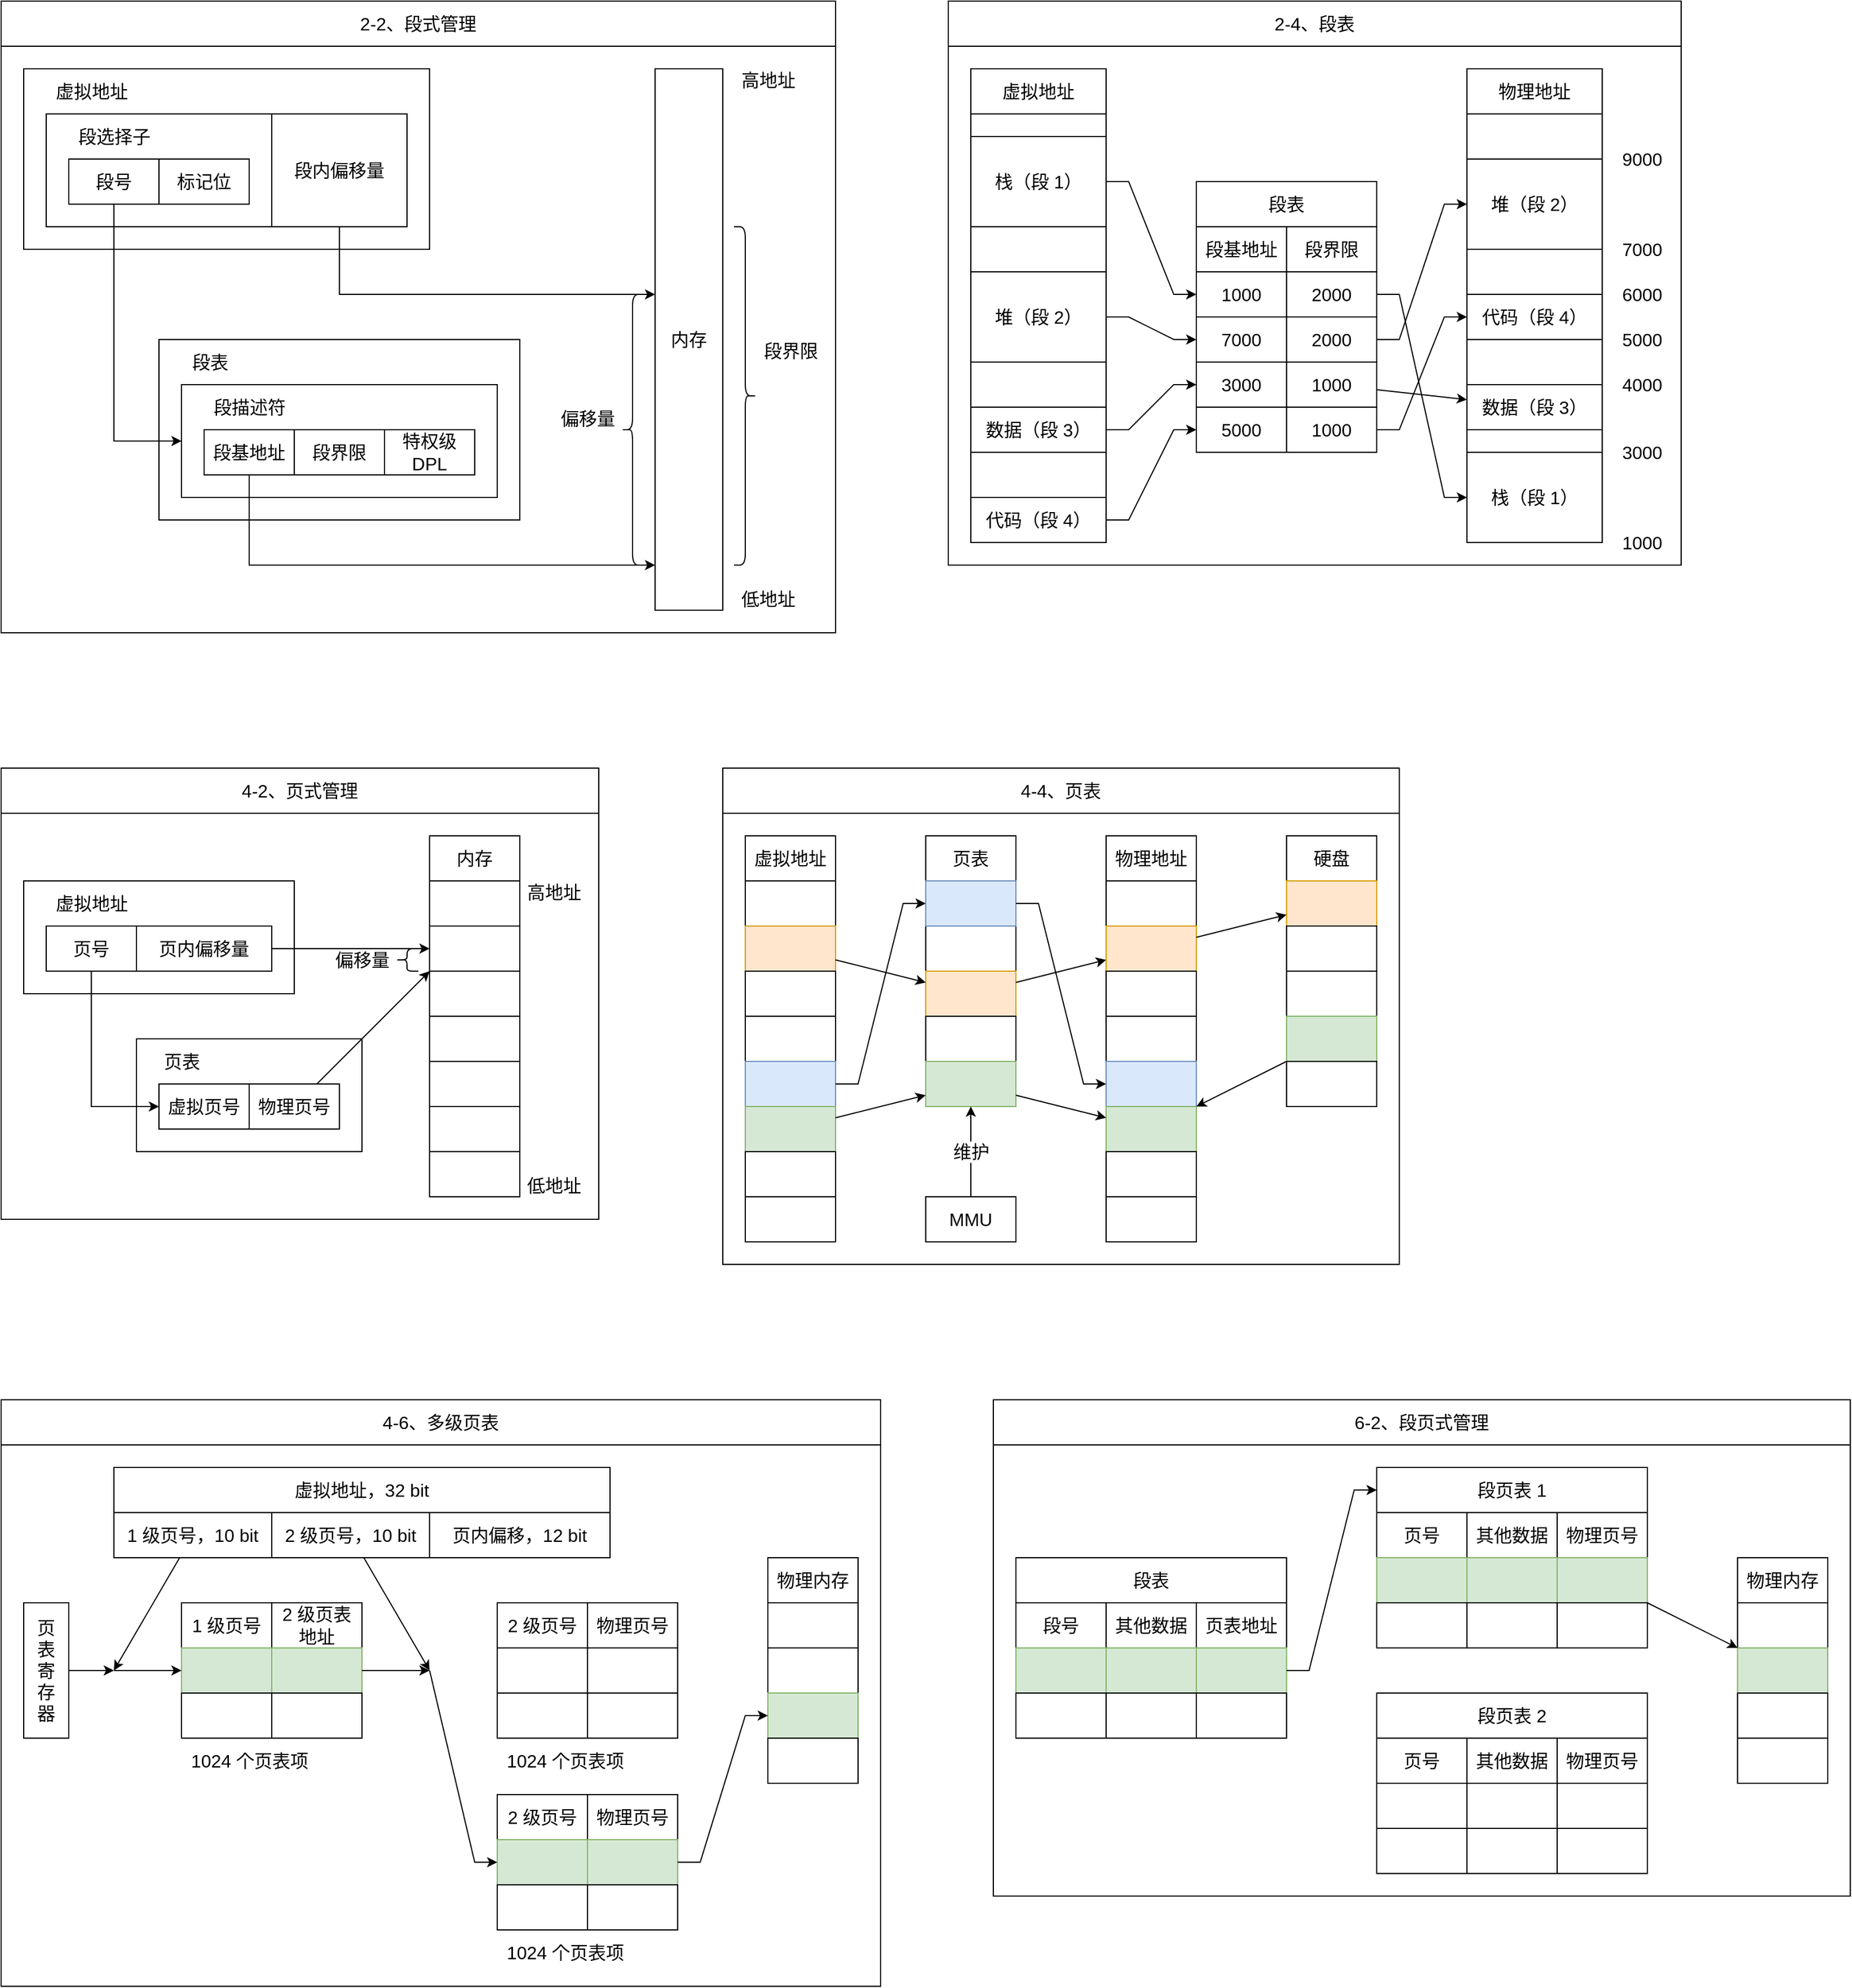 <mxfile version="17.4.2" type="device"><diagram id="UDlizHPyq2F-EiQFJnR5" name="第 1 页"><mxGraphModel dx="1088" dy="843" grid="1" gridSize="10" guides="0" tooltips="1" connect="0" arrows="0" fold="1" page="1" pageScale="1" pageWidth="827" pageHeight="1169" math="0" shadow="0"><root><mxCell id="0"/><mxCell id="1" parent="0"/><mxCell id="t6T3o283fWgh9H9wGAyo-85" value="" style="rounded=0;whiteSpace=wrap;html=1;fontSize=16;strokeColor=default;fillColor=none;container=0;" parent="1" vertex="1"><mxGeometry x="880" y="80" width="650" height="460" as="geometry"/></mxCell><mxCell id="MogbPt8n4CE0LKkK8IzU-10" value="&lt;span style=&quot;font-size: 16px;&quot;&gt;虚拟地址&lt;/span&gt;" style="text;html=1;align=center;verticalAlign=middle;resizable=0;points=[];autosize=1;strokeColor=none;fillColor=none;fontSize=16;container=0;" parent="1" vertex="1"><mxGeometry x="80" y="830" width="80" height="20" as="geometry"/></mxCell><mxCell id="t6T3o283fWgh9H9wGAyo-177" value="" style="rounded=0;whiteSpace=wrap;html=1;fontSize=16;strokeColor=default;fillColor=none;container=0;" parent="1" vertex="1"><mxGeometry x="40" y="760" width="530" height="360" as="geometry"/></mxCell><mxCell id="t6T3o283fWgh9H9wGAyo-248" value="4-2、页式管理" style="whiteSpace=wrap;html=1;fontSize=16;strokeColor=default;fillColor=none;container=0;" parent="1" vertex="1"><mxGeometry x="40" y="720" width="530" height="40" as="geometry"/></mxCell><mxCell id="t6T3o283fWgh9H9wGAyo-157" value="" style="rounded=0;whiteSpace=wrap;html=1;fontSize=16;strokeColor=default;fillColor=none;spacingTop=-60;container=0;" parent="1" vertex="1"><mxGeometry x="60" y="820" width="240" height="100" as="geometry"/></mxCell><mxCell id="t6T3o283fWgh9H9wGAyo-155" value="页号" style="rounded=0;whiteSpace=wrap;html=1;fontSize=16;strokeColor=default;fillColor=none;container=0;" parent="1" vertex="1"><mxGeometry x="80" y="860" width="80" height="40" as="geometry"/></mxCell><mxCell id="t6T3o283fWgh9H9wGAyo-156" value="页内偏移量" style="rounded=0;whiteSpace=wrap;html=1;fontSize=16;strokeColor=default;fillColor=none;container=0;" parent="1" vertex="1"><mxGeometry x="160" y="860" width="120" height="40" as="geometry"/></mxCell><mxCell id="t6T3o283fWgh9H9wGAyo-158" value="" style="rounded=0;whiteSpace=wrap;html=1;fontSize=16;strokeColor=default;fillColor=none;spacingTop=-60;container=0;" parent="1" vertex="1"><mxGeometry x="160" y="960" width="200" height="100" as="geometry"/></mxCell><mxCell id="t6T3o283fWgh9H9wGAyo-159" value="虚拟页号" style="rounded=0;whiteSpace=wrap;html=1;fontSize=16;strokeColor=default;fillColor=none;container=0;" parent="1" vertex="1"><mxGeometry x="180" y="1000" width="80" height="40" as="geometry"/></mxCell><mxCell id="t6T3o283fWgh9H9wGAyo-160" value="物理页号" style="rounded=0;whiteSpace=wrap;html=1;fontSize=16;strokeColor=default;fillColor=none;container=0;" parent="1" vertex="1"><mxGeometry x="260" y="1000" width="80" height="40" as="geometry"/></mxCell><mxCell id="t6T3o283fWgh9H9wGAyo-161" value="" style="rounded=0;whiteSpace=wrap;html=1;fontSize=16;strokeColor=default;fillColor=none;container=0;" parent="1" vertex="1"><mxGeometry x="420" y="820" width="80" height="40" as="geometry"/></mxCell><mxCell id="t6T3o283fWgh9H9wGAyo-162" value="内存" style="rounded=0;whiteSpace=wrap;html=1;fontSize=16;strokeColor=default;fillColor=none;container=0;" parent="1" vertex="1"><mxGeometry x="420" y="780" width="80" height="40" as="geometry"/></mxCell><mxCell id="t6T3o283fWgh9H9wGAyo-163" value="低地址" style="text;html=1;align=center;verticalAlign=middle;resizable=0;points=[];autosize=1;strokeColor=none;fillColor=none;fontSize=16;container=0;" parent="1" vertex="1"><mxGeometry x="500" y="1080" width="60" height="20" as="geometry"/></mxCell><mxCell id="t6T3o283fWgh9H9wGAyo-164" value="高地址" style="text;html=1;align=center;verticalAlign=middle;resizable=0;points=[];autosize=1;strokeColor=none;fillColor=none;fontSize=16;container=0;" parent="1" vertex="1"><mxGeometry x="500" y="820" width="60" height="20" as="geometry"/></mxCell><mxCell id="t6T3o283fWgh9H9wGAyo-165" value="" style="rounded=0;whiteSpace=wrap;html=1;fontSize=16;strokeColor=default;fillColor=none;container=0;" parent="1" vertex="1"><mxGeometry x="420" y="860" width="80" height="40" as="geometry"/></mxCell><mxCell id="t6T3o283fWgh9H9wGAyo-166" value="" style="rounded=0;whiteSpace=wrap;html=1;fontSize=16;strokeColor=default;fillColor=none;container=0;" parent="1" vertex="1"><mxGeometry x="420" y="900" width="80" height="40" as="geometry"/></mxCell><mxCell id="t6T3o283fWgh9H9wGAyo-167" value="" style="rounded=0;whiteSpace=wrap;html=1;fontSize=16;strokeColor=default;fillColor=none;container=0;" parent="1" vertex="1"><mxGeometry x="420" y="940" width="80" height="40" as="geometry"/></mxCell><mxCell id="t6T3o283fWgh9H9wGAyo-168" value="" style="rounded=0;whiteSpace=wrap;html=1;fontSize=16;strokeColor=default;fillColor=none;container=0;" parent="1" vertex="1"><mxGeometry x="420" y="980" width="80" height="40" as="geometry"/></mxCell><mxCell id="t6T3o283fWgh9H9wGAyo-169" value="" style="rounded=0;whiteSpace=wrap;html=1;fontSize=16;strokeColor=default;fillColor=none;container=0;" parent="1" vertex="1"><mxGeometry x="420" y="1020" width="80" height="40" as="geometry"/></mxCell><mxCell id="t6T3o283fWgh9H9wGAyo-170" value="" style="rounded=0;whiteSpace=wrap;html=1;fontSize=16;strokeColor=default;fillColor=none;container=0;" parent="1" vertex="1"><mxGeometry x="420" y="1060" width="80" height="40" as="geometry"/></mxCell><mxCell id="t6T3o283fWgh9H9wGAyo-171" value="" style="endArrow=classic;html=1;rounded=0;fontSize=16;strokeColor=default;" parent="1" source="t6T3o283fWgh9H9wGAyo-155" target="t6T3o283fWgh9H9wGAyo-159" edge="1"><mxGeometry width="50" height="50" relative="1" as="geometry"><mxPoint x="400" y="950" as="sourcePoint"/><mxPoint x="450" y="900" as="targetPoint"/><Array as="points"><mxPoint x="120" y="1020"/></Array></mxGeometry></mxCell><mxCell id="t6T3o283fWgh9H9wGAyo-172" value="" style="endArrow=classic;html=1;rounded=0;fontSize=16;strokeColor=default;" parent="1" source="t6T3o283fWgh9H9wGAyo-160" edge="1"><mxGeometry width="50" height="50" relative="1" as="geometry"><mxPoint x="580" y="930" as="sourcePoint"/><mxPoint x="420" y="900" as="targetPoint"/></mxGeometry></mxCell><mxCell id="t6T3o283fWgh9H9wGAyo-173" value="" style="endArrow=classic;html=1;rounded=0;fontSize=16;strokeColor=default;" parent="1" source="t6T3o283fWgh9H9wGAyo-156" edge="1"><mxGeometry width="50" height="50" relative="1" as="geometry"><mxPoint x="560" y="920" as="sourcePoint"/><mxPoint x="420" y="880" as="targetPoint"/></mxGeometry></mxCell><mxCell id="t6T3o283fWgh9H9wGAyo-174" value="" style="shape=curlyBracket;whiteSpace=wrap;html=1;rounded=1;fontSize=16;strokeColor=default;fillColor=none;container=0;" parent="1" vertex="1"><mxGeometry x="390" y="880" width="20" height="20" as="geometry"/></mxCell><mxCell id="t6T3o283fWgh9H9wGAyo-175" value="偏移量" style="text;html=1;align=center;verticalAlign=middle;resizable=0;points=[];autosize=1;strokeColor=none;fillColor=none;fontSize=16;container=0;" parent="1" vertex="1"><mxGeometry x="330" y="880" width="60" height="20" as="geometry"/></mxCell><mxCell id="MogbPt8n4CE0LKkK8IzU-11" value="页表" style="text;html=1;align=center;verticalAlign=middle;resizable=0;points=[];autosize=1;strokeColor=none;fillColor=none;fontSize=16;container=0;" parent="1" vertex="1"><mxGeometry x="175" y="970" width="50" height="20" as="geometry"/></mxCell><mxCell id="t6T3o283fWgh9H9wGAyo-150" value="" style="rounded=0;whiteSpace=wrap;html=1;fontSize=16;strokeColor=default;fillColor=none;container=0;" parent="1" vertex="1"><mxGeometry x="680" y="760" width="600" height="400" as="geometry"/></mxCell><mxCell id="t6T3o283fWgh9H9wGAyo-251" value="4-4、页表" style="rounded=0;whiteSpace=wrap;html=1;fontSize=16;strokeColor=default;fillColor=none;container=0;" parent="1" vertex="1"><mxGeometry x="680" y="720" width="600" height="40" as="geometry"/></mxCell><mxCell id="t6T3o283fWgh9H9wGAyo-107" value="虚拟地址" style="rounded=0;whiteSpace=wrap;html=1;fontSize=16;strokeColor=default;fillColor=none;container=0;" parent="1" vertex="1"><mxGeometry x="700" y="780" width="80" height="40" as="geometry"/></mxCell><mxCell id="t6T3o283fWgh9H9wGAyo-108" value="" style="rounded=0;whiteSpace=wrap;html=1;fontSize=16;strokeColor=default;fillColor=none;container=0;" parent="1" vertex="1"><mxGeometry x="700" y="820" width="80" height="40" as="geometry"/></mxCell><mxCell id="t6T3o283fWgh9H9wGAyo-109" value="" style="rounded=0;whiteSpace=wrap;html=1;fontSize=16;strokeColor=#d79b00;fillColor=#ffe6cc;container=0;" parent="1" vertex="1"><mxGeometry x="700" y="860" width="80" height="40" as="geometry"/></mxCell><mxCell id="t6T3o283fWgh9H9wGAyo-110" value="" style="rounded=0;whiteSpace=wrap;html=1;fontSize=16;strokeColor=default;fillColor=none;container=0;" parent="1" vertex="1"><mxGeometry x="700" y="900" width="80" height="40" as="geometry"/></mxCell><mxCell id="t6T3o283fWgh9H9wGAyo-111" value="" style="rounded=0;whiteSpace=wrap;html=1;fontSize=16;strokeColor=default;fillColor=none;container=0;" parent="1" vertex="1"><mxGeometry x="700" y="940" width="80" height="40" as="geometry"/></mxCell><mxCell id="t6T3o283fWgh9H9wGAyo-112" value="" style="rounded=0;whiteSpace=wrap;html=1;fontSize=16;strokeColor=#6c8ebf;fillColor=#dae8fc;container=0;" parent="1" vertex="1"><mxGeometry x="700" y="980" width="80" height="40" as="geometry"/></mxCell><mxCell id="t6T3o283fWgh9H9wGAyo-113" value="" style="rounded=0;whiteSpace=wrap;html=1;fontSize=16;strokeColor=#82b366;fillColor=#d5e8d4;container=0;" parent="1" vertex="1"><mxGeometry x="700" y="1020" width="80" height="40" as="geometry"/></mxCell><mxCell id="t6T3o283fWgh9H9wGAyo-114" value="" style="rounded=0;whiteSpace=wrap;html=1;fontSize=16;strokeColor=default;fillColor=none;container=0;" parent="1" vertex="1"><mxGeometry x="700" y="1060" width="80" height="40" as="geometry"/></mxCell><mxCell id="t6T3o283fWgh9H9wGAyo-115" value="" style="rounded=0;whiteSpace=wrap;html=1;fontSize=16;strokeColor=default;fillColor=none;container=0;" parent="1" vertex="1"><mxGeometry x="700" y="1100" width="80" height="40" as="geometry"/></mxCell><mxCell id="t6T3o283fWgh9H9wGAyo-116" value="物理地址" style="rounded=0;whiteSpace=wrap;html=1;fontSize=16;strokeColor=default;fillColor=none;container=0;" parent="1" vertex="1"><mxGeometry x="1020" y="780" width="80" height="40" as="geometry"/></mxCell><mxCell id="t6T3o283fWgh9H9wGAyo-117" value="" style="rounded=0;whiteSpace=wrap;html=1;fontSize=16;strokeColor=default;fillColor=none;container=0;" parent="1" vertex="1"><mxGeometry x="1020" y="820" width="80" height="40" as="geometry"/></mxCell><mxCell id="t6T3o283fWgh9H9wGAyo-118" value="" style="rounded=0;whiteSpace=wrap;html=1;fontSize=16;strokeColor=#d79b00;fillColor=#ffe6cc;container=0;" parent="1" vertex="1"><mxGeometry x="1020" y="860" width="80" height="40" as="geometry"/></mxCell><mxCell id="t6T3o283fWgh9H9wGAyo-119" value="" style="rounded=0;whiteSpace=wrap;html=1;fontSize=16;strokeColor=default;fillColor=none;container=0;" parent="1" vertex="1"><mxGeometry x="1020" y="900" width="80" height="40" as="geometry"/></mxCell><mxCell id="t6T3o283fWgh9H9wGAyo-120" value="" style="rounded=0;whiteSpace=wrap;html=1;fontSize=16;strokeColor=default;fillColor=none;container=0;" parent="1" vertex="1"><mxGeometry x="1020" y="940" width="80" height="40" as="geometry"/></mxCell><mxCell id="t6T3o283fWgh9H9wGAyo-121" value="" style="rounded=0;whiteSpace=wrap;html=1;fontSize=16;strokeColor=#6c8ebf;fillColor=#dae8fc;container=0;" parent="1" vertex="1"><mxGeometry x="1020" y="980" width="80" height="40" as="geometry"/></mxCell><mxCell id="t6T3o283fWgh9H9wGAyo-122" value="" style="rounded=0;whiteSpace=wrap;html=1;fontSize=16;strokeColor=#82b366;fillColor=#d5e8d4;container=0;" parent="1" vertex="1"><mxGeometry x="1020" y="1020" width="80" height="40" as="geometry"/></mxCell><mxCell id="t6T3o283fWgh9H9wGAyo-123" value="" style="rounded=0;whiteSpace=wrap;html=1;fontSize=16;strokeColor=default;fillColor=none;container=0;" parent="1" vertex="1"><mxGeometry x="1020" y="1060" width="80" height="40" as="geometry"/></mxCell><mxCell id="t6T3o283fWgh9H9wGAyo-124" value="" style="rounded=0;whiteSpace=wrap;html=1;fontSize=16;strokeColor=default;fillColor=none;container=0;" parent="1" vertex="1"><mxGeometry x="1020" y="1100" width="80" height="40" as="geometry"/></mxCell><mxCell id="t6T3o283fWgh9H9wGAyo-125" value="页表" style="rounded=0;whiteSpace=wrap;html=1;fontSize=16;strokeColor=default;fillColor=none;container=0;" parent="1" vertex="1"><mxGeometry x="860" y="780" width="80" height="40" as="geometry"/></mxCell><mxCell id="t6T3o283fWgh9H9wGAyo-126" value="" style="rounded=0;whiteSpace=wrap;html=1;fontSize=16;strokeColor=default;fillColor=none;container=0;" parent="1" vertex="1"><mxGeometry x="860" y="860" width="80" height="40" as="geometry"/></mxCell><mxCell id="t6T3o283fWgh9H9wGAyo-127" value="" style="rounded=0;whiteSpace=wrap;html=1;fontSize=16;strokeColor=#d79b00;fillColor=#ffe6cc;container=0;" parent="1" vertex="1"><mxGeometry x="860" y="900" width="80" height="40" as="geometry"/></mxCell><mxCell id="t6T3o283fWgh9H9wGAyo-128" value="" style="rounded=0;whiteSpace=wrap;html=1;fontSize=16;strokeColor=default;fillColor=none;container=0;" parent="1" vertex="1"><mxGeometry x="860" y="940" width="80" height="40" as="geometry"/></mxCell><mxCell id="t6T3o283fWgh9H9wGAyo-129" value="" style="rounded=0;whiteSpace=wrap;html=1;fontSize=16;strokeColor=#82b366;fillColor=#d5e8d4;container=0;" parent="1" vertex="1"><mxGeometry x="860" y="980" width="80" height="40" as="geometry"/></mxCell><mxCell id="t6T3o283fWgh9H9wGAyo-133" value="MMU" style="rounded=0;whiteSpace=wrap;html=1;fontSize=16;strokeColor=default;fillColor=none;container=0;" parent="1" vertex="1"><mxGeometry x="860" y="1100" width="80" height="40" as="geometry"/></mxCell><mxCell id="t6T3o283fWgh9H9wGAyo-134" value="硬盘" style="rounded=0;whiteSpace=wrap;html=1;fontSize=16;strokeColor=default;fillColor=none;container=0;" parent="1" vertex="1"><mxGeometry x="1180" y="780" width="80" height="40" as="geometry"/></mxCell><mxCell id="t6T3o283fWgh9H9wGAyo-135" value="" style="rounded=0;whiteSpace=wrap;html=1;fontSize=16;strokeColor=#d79b00;fillColor=#ffe6cc;container=0;" parent="1" vertex="1"><mxGeometry x="1180" y="820" width="80" height="40" as="geometry"/></mxCell><mxCell id="t6T3o283fWgh9H9wGAyo-136" value="" style="rounded=0;whiteSpace=wrap;html=1;fontSize=16;strokeColor=default;fillColor=none;container=0;" parent="1" vertex="1"><mxGeometry x="1180" y="860" width="80" height="40" as="geometry"/></mxCell><mxCell id="t6T3o283fWgh9H9wGAyo-137" value="" style="rounded=0;whiteSpace=wrap;html=1;fontSize=16;strokeColor=default;fillColor=none;container=0;" parent="1" vertex="1"><mxGeometry x="1180" y="900" width="80" height="40" as="geometry"/></mxCell><mxCell id="t6T3o283fWgh9H9wGAyo-138" value="" style="rounded=0;whiteSpace=wrap;html=1;fontSize=16;strokeColor=#82b366;fillColor=#d5e8d4;container=0;" parent="1" vertex="1"><mxGeometry x="1180" y="940" width="80" height="40" as="geometry"/></mxCell><mxCell id="t6T3o283fWgh9H9wGAyo-139" value="" style="endArrow=classic;html=1;rounded=0;fontSize=16;strokeColor=default;" parent="1" source="t6T3o283fWgh9H9wGAyo-133" target="t6T3o283fWgh9H9wGAyo-129" edge="1"><mxGeometry width="50" height="50" relative="1" as="geometry"><mxPoint x="1010" y="1110" as="sourcePoint"/><mxPoint x="860" y="1100" as="targetPoint"/></mxGeometry></mxCell><mxCell id="t6T3o283fWgh9H9wGAyo-140" value="维护" style="edgeLabel;html=1;align=center;verticalAlign=middle;resizable=0;points=[];fontSize=16;container=0;" parent="t6T3o283fWgh9H9wGAyo-139" vertex="1" connectable="0"><mxGeometry relative="1" as="geometry"><mxPoint as="offset"/></mxGeometry></mxCell><mxCell id="t6T3o283fWgh9H9wGAyo-141" value="" style="endArrow=classic;html=1;rounded=0;fontSize=16;strokeColor=default;" parent="1" source="t6T3o283fWgh9H9wGAyo-109" target="t6T3o283fWgh9H9wGAyo-127" edge="1"><mxGeometry width="50" height="50" relative="1" as="geometry"><mxPoint x="930" y="990" as="sourcePoint"/><mxPoint x="980" y="940" as="targetPoint"/></mxGeometry></mxCell><mxCell id="t6T3o283fWgh9H9wGAyo-142" value="" style="endArrow=classic;html=1;rounded=0;fontSize=16;strokeColor=default;" parent="1" source="t6T3o283fWgh9H9wGAyo-127" target="t6T3o283fWgh9H9wGAyo-118" edge="1"><mxGeometry width="50" height="50" relative="1" as="geometry"><mxPoint x="790" y="906" as="sourcePoint"/><mxPoint x="910" y="954" as="targetPoint"/></mxGeometry></mxCell><mxCell id="t6T3o283fWgh9H9wGAyo-143" value="" style="endArrow=classic;html=1;rounded=0;fontSize=16;strokeColor=default;" parent="1" source="t6T3o283fWgh9H9wGAyo-113" target="t6T3o283fWgh9H9wGAyo-129" edge="1"><mxGeometry width="50" height="50" relative="1" as="geometry"><mxPoint x="790" y="906" as="sourcePoint"/><mxPoint x="910" y="954" as="targetPoint"/></mxGeometry></mxCell><mxCell id="t6T3o283fWgh9H9wGAyo-144" value="" style="endArrow=classic;html=1;rounded=0;fontSize=16;strokeColor=default;" parent="1" source="t6T3o283fWgh9H9wGAyo-129" target="t6T3o283fWgh9H9wGAyo-122" edge="1"><mxGeometry width="50" height="50" relative="1" as="geometry"><mxPoint x="1040" y="1000" as="sourcePoint"/><mxPoint x="910" y="1050" as="targetPoint"/></mxGeometry></mxCell><mxCell id="t6T3o283fWgh9H9wGAyo-145" value="" style="endArrow=classic;html=1;rounded=0;fontSize=16;strokeColor=default;" parent="1" source="t6T3o283fWgh9H9wGAyo-118" target="t6T3o283fWgh9H9wGAyo-135" edge="1"><mxGeometry width="50" height="50" relative="1" as="geometry"><mxPoint x="910" y="954" as="sourcePoint"/><mxPoint x="1030" y="906" as="targetPoint"/></mxGeometry></mxCell><mxCell id="t6T3o283fWgh9H9wGAyo-146" value="" style="endArrow=classic;html=1;rounded=0;fontSize=16;strokeColor=default;" parent="1" source="t6T3o283fWgh9H9wGAyo-138" target="t6T3o283fWgh9H9wGAyo-122" edge="1"><mxGeometry width="50" height="50" relative="1" as="geometry"><mxPoint x="1110" y="898" as="sourcePoint"/><mxPoint x="1230" y="922" as="targetPoint"/></mxGeometry></mxCell><mxCell id="t6T3o283fWgh9H9wGAyo-147" value="" style="rounded=0;whiteSpace=wrap;html=1;fontSize=16;strokeColor=#6c8ebf;fillColor=#dae8fc;container=0;" parent="1" vertex="1"><mxGeometry x="860" y="820" width="80" height="40" as="geometry"/></mxCell><mxCell id="t6T3o283fWgh9H9wGAyo-148" value="" style="endArrow=classic;html=1;rounded=0;fontSize=16;strokeColor=default;" parent="1" source="t6T3o283fWgh9H9wGAyo-112" target="t6T3o283fWgh9H9wGAyo-147" edge="1"><mxGeometry width="50" height="50" relative="1" as="geometry"><mxPoint x="790" y="906" as="sourcePoint"/><mxPoint x="910" y="954" as="targetPoint"/><Array as="points"><mxPoint x="800" y="1000"/><mxPoint x="840" y="840"/></Array></mxGeometry></mxCell><mxCell id="t6T3o283fWgh9H9wGAyo-149" value="" style="endArrow=classic;html=1;rounded=0;fontSize=16;strokeColor=default;" parent="1" source="t6T3o283fWgh9H9wGAyo-147" target="t6T3o283fWgh9H9wGAyo-121" edge="1"><mxGeometry width="50" height="50" relative="1" as="geometry"><mxPoint x="1040" y="990" as="sourcePoint"/><mxPoint x="916.667" y="910" as="targetPoint"/><Array as="points"><mxPoint x="960" y="840"/><mxPoint x="1000" y="1000"/></Array></mxGeometry></mxCell><mxCell id="MogbPt8n4CE0LKkK8IzU-9" value="" style="rounded=0;whiteSpace=wrap;html=1;fontSize=16;strokeColor=default;fillColor=none;container=0;" parent="1" vertex="1"><mxGeometry x="1180" y="980" width="80" height="40" as="geometry"/></mxCell><mxCell id="t6T3o283fWgh9H9wGAyo-306" value="" style="rounded=0;whiteSpace=wrap;html=1;fontSize=16;strokeColor=default;fillColor=none;container=0;" parent="1" vertex="1"><mxGeometry x="920" y="1320" width="760" height="400" as="geometry"/></mxCell><mxCell id="t6T3o283fWgh9H9wGAyo-266" value="段表" style="rounded=0;whiteSpace=wrap;html=1;fontSize=16;strokeColor=default;fillColor=none;container=0;" parent="1" vertex="1"><mxGeometry x="940" y="1420" width="240" height="40" as="geometry"/></mxCell><mxCell id="t6T3o283fWgh9H9wGAyo-267" value="段号" style="rounded=0;whiteSpace=wrap;html=1;fontSize=16;strokeColor=default;fillColor=none;container=0;" parent="1" vertex="1"><mxGeometry x="940" y="1460" width="80" height="40" as="geometry"/></mxCell><mxCell id="t6T3o283fWgh9H9wGAyo-268" value="其他数据" style="rounded=0;whiteSpace=wrap;html=1;fontSize=16;strokeColor=default;fillColor=none;container=0;" parent="1" vertex="1"><mxGeometry x="1020" y="1460" width="80" height="40" as="geometry"/></mxCell><mxCell id="t6T3o283fWgh9H9wGAyo-269" value="页表地址" style="rounded=0;whiteSpace=wrap;html=1;fontSize=16;strokeColor=default;fillColor=none;container=0;" parent="1" vertex="1"><mxGeometry x="1100" y="1460" width="80" height="40" as="geometry"/></mxCell><mxCell id="t6T3o283fWgh9H9wGAyo-270" value="" style="rounded=0;whiteSpace=wrap;html=1;fontSize=16;strokeColor=#82b366;fillColor=#d5e8d4;container=0;" parent="1" vertex="1"><mxGeometry x="940" y="1500" width="80" height="40" as="geometry"/></mxCell><mxCell id="t6T3o283fWgh9H9wGAyo-271" value="" style="rounded=0;whiteSpace=wrap;html=1;fontSize=16;strokeColor=#82b366;fillColor=#d5e8d4;container=0;" parent="1" vertex="1"><mxGeometry x="1020" y="1500" width="80" height="40" as="geometry"/></mxCell><mxCell id="t6T3o283fWgh9H9wGAyo-272" value="" style="rounded=0;whiteSpace=wrap;html=1;fontSize=16;strokeColor=#82b366;fillColor=#d5e8d4;container=0;" parent="1" vertex="1"><mxGeometry x="1100" y="1500" width="80" height="40" as="geometry"/></mxCell><mxCell id="t6T3o283fWgh9H9wGAyo-273" value="" style="rounded=0;whiteSpace=wrap;html=1;fontSize=16;strokeColor=default;fillColor=none;container=0;" parent="1" vertex="1"><mxGeometry x="940" y="1540" width="80" height="40" as="geometry"/></mxCell><mxCell id="t6T3o283fWgh9H9wGAyo-274" value="" style="rounded=0;whiteSpace=wrap;html=1;fontSize=16;strokeColor=default;fillColor=none;container=0;" parent="1" vertex="1"><mxGeometry x="1020" y="1540" width="80" height="40" as="geometry"/></mxCell><mxCell id="t6T3o283fWgh9H9wGAyo-275" value="" style="rounded=0;whiteSpace=wrap;html=1;fontSize=16;strokeColor=default;fillColor=none;container=0;" parent="1" vertex="1"><mxGeometry x="1100" y="1540" width="80" height="40" as="geometry"/></mxCell><mxCell id="t6T3o283fWgh9H9wGAyo-276" value="页号" style="rounded=0;whiteSpace=wrap;html=1;fontSize=16;strokeColor=default;fillColor=none;container=0;" parent="1" vertex="1"><mxGeometry x="1260" y="1380" width="80" height="40" as="geometry"/></mxCell><mxCell id="t6T3o283fWgh9H9wGAyo-277" value="物理页号" style="rounded=0;whiteSpace=wrap;html=1;fontSize=16;strokeColor=default;fillColor=none;container=0;" parent="1" vertex="1"><mxGeometry x="1420" y="1380" width="80" height="40" as="geometry"/></mxCell><mxCell id="t6T3o283fWgh9H9wGAyo-278" value="其他数据" style="rounded=0;whiteSpace=wrap;html=1;fontSize=16;strokeColor=default;fillColor=none;container=0;" parent="1" vertex="1"><mxGeometry x="1340" y="1380" width="80" height="40" as="geometry"/></mxCell><mxCell id="t6T3o283fWgh9H9wGAyo-279" value="物理内存" style="rounded=0;whiteSpace=wrap;html=1;fontSize=16;strokeColor=default;fillColor=none;container=0;" parent="1" vertex="1"><mxGeometry x="1580" y="1420" width="80" height="40" as="geometry"/></mxCell><mxCell id="t6T3o283fWgh9H9wGAyo-280" value="" style="rounded=0;whiteSpace=wrap;html=1;fontSize=16;strokeColor=default;fillColor=none;container=0;" parent="1" vertex="1"><mxGeometry x="1580" y="1460" width="80" height="40" as="geometry"/></mxCell><mxCell id="t6T3o283fWgh9H9wGAyo-281" value="" style="rounded=0;whiteSpace=wrap;html=1;fontSize=16;strokeColor=#82b366;fillColor=#d5e8d4;container=0;" parent="1" vertex="1"><mxGeometry x="1580" y="1500" width="80" height="40" as="geometry"/></mxCell><mxCell id="t6T3o283fWgh9H9wGAyo-282" value="" style="rounded=0;whiteSpace=wrap;html=1;fontSize=16;strokeColor=default;fillColor=none;container=0;" parent="1" vertex="1"><mxGeometry x="1580" y="1540" width="80" height="40" as="geometry"/></mxCell><mxCell id="t6T3o283fWgh9H9wGAyo-283" value="" style="rounded=0;whiteSpace=wrap;html=1;fontSize=16;strokeColor=default;fillColor=none;container=0;" parent="1" vertex="1"><mxGeometry x="1580" y="1580" width="80" height="40" as="geometry"/></mxCell><mxCell id="t6T3o283fWgh9H9wGAyo-284" value="" style="rounded=0;whiteSpace=wrap;html=1;fontSize=16;strokeColor=#82b366;fillColor=#d5e8d4;container=0;" parent="1" vertex="1"><mxGeometry x="1260" y="1420" width="80" height="40" as="geometry"/></mxCell><mxCell id="t6T3o283fWgh9H9wGAyo-285" value="" style="rounded=0;whiteSpace=wrap;html=1;fontSize=16;strokeColor=#82b366;fillColor=#d5e8d4;container=0;" parent="1" vertex="1"><mxGeometry x="1340" y="1420" width="80" height="40" as="geometry"/></mxCell><mxCell id="t6T3o283fWgh9H9wGAyo-286" value="" style="rounded=0;whiteSpace=wrap;html=1;fontSize=16;strokeColor=#82b366;fillColor=#d5e8d4;container=0;" parent="1" vertex="1"><mxGeometry x="1420" y="1420" width="80" height="40" as="geometry"/></mxCell><mxCell id="t6T3o283fWgh9H9wGAyo-287" value="" style="rounded=0;whiteSpace=wrap;html=1;fontSize=16;strokeColor=default;fillColor=none;container=0;" parent="1" vertex="1"><mxGeometry x="1260" y="1460" width="80" height="40" as="geometry"/></mxCell><mxCell id="t6T3o283fWgh9H9wGAyo-288" value="" style="rounded=0;whiteSpace=wrap;html=1;fontSize=16;strokeColor=default;fillColor=none;container=0;" parent="1" vertex="1"><mxGeometry x="1340" y="1460" width="80" height="40" as="geometry"/></mxCell><mxCell id="t6T3o283fWgh9H9wGAyo-289" value="" style="rounded=0;whiteSpace=wrap;html=1;fontSize=16;strokeColor=default;fillColor=none;container=0;" parent="1" vertex="1"><mxGeometry x="1420" y="1460" width="80" height="40" as="geometry"/></mxCell><mxCell id="t6T3o283fWgh9H9wGAyo-290" value="页号" style="rounded=0;whiteSpace=wrap;html=1;fontSize=16;strokeColor=default;fillColor=none;container=0;" parent="1" vertex="1"><mxGeometry x="1260" y="1580" width="80" height="40" as="geometry"/></mxCell><mxCell id="t6T3o283fWgh9H9wGAyo-291" value="物理页号" style="rounded=0;whiteSpace=wrap;html=1;fontSize=16;strokeColor=default;fillColor=none;container=0;" parent="1" vertex="1"><mxGeometry x="1420" y="1580" width="80" height="40" as="geometry"/></mxCell><mxCell id="t6T3o283fWgh9H9wGAyo-292" value="其他数据" style="rounded=0;whiteSpace=wrap;html=1;fontSize=16;strokeColor=default;fillColor=none;container=0;" parent="1" vertex="1"><mxGeometry x="1340" y="1580" width="80" height="40" as="geometry"/></mxCell><mxCell id="t6T3o283fWgh9H9wGAyo-293" value="" style="rounded=0;whiteSpace=wrap;html=1;fontSize=16;strokeColor=default;fillColor=none;container=0;" parent="1" vertex="1"><mxGeometry x="1260" y="1620" width="80" height="40" as="geometry"/></mxCell><mxCell id="t6T3o283fWgh9H9wGAyo-294" value="" style="rounded=0;whiteSpace=wrap;html=1;fontSize=16;strokeColor=default;fillColor=none;container=0;" parent="1" vertex="1"><mxGeometry x="1340" y="1620" width="80" height="40" as="geometry"/></mxCell><mxCell id="t6T3o283fWgh9H9wGAyo-295" value="" style="rounded=0;whiteSpace=wrap;html=1;fontSize=16;strokeColor=default;fillColor=none;container=0;" parent="1" vertex="1"><mxGeometry x="1420" y="1620" width="80" height="40" as="geometry"/></mxCell><mxCell id="t6T3o283fWgh9H9wGAyo-296" value="" style="rounded=0;whiteSpace=wrap;html=1;fontSize=16;strokeColor=default;fillColor=none;container=0;" parent="1" vertex="1"><mxGeometry x="1260" y="1660" width="80" height="40" as="geometry"/></mxCell><mxCell id="t6T3o283fWgh9H9wGAyo-297" value="" style="rounded=0;whiteSpace=wrap;html=1;fontSize=16;strokeColor=default;fillColor=none;container=0;" parent="1" vertex="1"><mxGeometry x="1340" y="1660" width="80" height="40" as="geometry"/></mxCell><mxCell id="t6T3o283fWgh9H9wGAyo-298" value="" style="rounded=0;whiteSpace=wrap;html=1;fontSize=16;strokeColor=default;fillColor=none;container=0;" parent="1" vertex="1"><mxGeometry x="1420" y="1660" width="80" height="40" as="geometry"/></mxCell><mxCell id="t6T3o283fWgh9H9wGAyo-301" value="" style="endArrow=classic;html=1;rounded=0;fontSize=16;strokeColor=default;" parent="1" source="t6T3o283fWgh9H9wGAyo-272" target="t6T3o283fWgh9H9wGAyo-302" edge="1"><mxGeometry width="50" height="50" relative="1" as="geometry"><mxPoint x="1510" y="1450" as="sourcePoint"/><mxPoint x="1250" y="1360" as="targetPoint"/><Array as="points"><mxPoint x="1200" y="1520"/><mxPoint x="1240" y="1360"/></Array></mxGeometry></mxCell><mxCell id="t6T3o283fWgh9H9wGAyo-302" value="段页表 1" style="rounded=0;whiteSpace=wrap;html=1;fontSize=16;strokeColor=default;fillColor=none;container=0;" parent="1" vertex="1"><mxGeometry x="1260" y="1340" width="240" height="40" as="geometry"/></mxCell><mxCell id="t6T3o283fWgh9H9wGAyo-303" value="&lt;span&gt;段页表 2&lt;/span&gt;" style="rounded=0;whiteSpace=wrap;html=1;fontSize=16;strokeColor=default;fillColor=none;container=0;" parent="1" vertex="1"><mxGeometry x="1260" y="1540" width="240" height="40" as="geometry"/></mxCell><mxCell id="t6T3o283fWgh9H9wGAyo-304" value="" style="endArrow=classic;html=1;rounded=0;fontSize=16;strokeColor=default;" parent="1" source="t6T3o283fWgh9H9wGAyo-286" target="t6T3o283fWgh9H9wGAyo-281" edge="1"><mxGeometry width="50" height="50" relative="1" as="geometry"><mxPoint x="1470" y="1450" as="sourcePoint"/><mxPoint x="1520" y="1400" as="targetPoint"/></mxGeometry></mxCell><mxCell id="t6T3o283fWgh9H9wGAyo-305" value="6-2、段页式管理" style="rounded=0;whiteSpace=wrap;html=1;fontSize=16;strokeColor=default;fillColor=none;container=0;" parent="1" vertex="1"><mxGeometry x="920" y="1280" width="760" height="40" as="geometry"/></mxCell><mxCell id="t6T3o283fWgh9H9wGAyo-39" value="" style="rounded=0;whiteSpace=wrap;html=1;fontSize=16;strokeColor=default;fillColor=none;container=0;" parent="1" vertex="1"><mxGeometry x="40" y="80" width="740" height="520" as="geometry"/></mxCell><mxCell id="t6T3o283fWgh9H9wGAyo-253" value="2-2、段式管理" style="rounded=0;whiteSpace=wrap;html=1;fontSize=16;strokeColor=default;fillColor=none;container=0;" parent="1" vertex="1"><mxGeometry x="40" y="40" width="740" height="40" as="geometry"/></mxCell><mxCell id="t6T3o283fWgh9H9wGAyo-29" value="内存" style="rounded=0;whiteSpace=wrap;html=1;fontSize=16;strokeColor=default;fillColor=none;container=0;" parent="1" vertex="1"><mxGeometry x="620" y="100" width="60" height="480" as="geometry"/></mxCell><mxCell id="t6T3o283fWgh9H9wGAyo-31" value="" style="endArrow=classic;html=1;rounded=0;fontSize=16;" parent="1" source="t6T3o283fWgh9H9wGAyo-19" edge="1"><mxGeometry width="50" height="50" relative="1" as="geometry"><mxPoint x="260" y="500" as="sourcePoint"/><mxPoint x="620" y="540" as="targetPoint"/><Array as="points"><mxPoint x="260" y="540"/></Array></mxGeometry></mxCell><mxCell id="t6T3o283fWgh9H9wGAyo-32" value="低地址" style="text;html=1;align=center;verticalAlign=middle;resizable=0;points=[];autosize=1;strokeColor=none;fillColor=none;fontSize=16;container=0;" parent="1" vertex="1"><mxGeometry x="690" y="560" width="60" height="20" as="geometry"/></mxCell><mxCell id="t6T3o283fWgh9H9wGAyo-33" value="高地址" style="text;html=1;align=center;verticalAlign=middle;resizable=0;points=[];autosize=1;strokeColor=none;fillColor=none;fontSize=16;container=0;" parent="1" vertex="1"><mxGeometry x="690" y="100" width="60" height="20" as="geometry"/></mxCell><mxCell id="t6T3o283fWgh9H9wGAyo-34" value="" style="endArrow=classic;html=1;rounded=0;fontSize=16;" parent="1" source="t6T3o283fWgh9H9wGAyo-13" edge="1"><mxGeometry width="50" height="50" relative="1" as="geometry"><mxPoint x="580" y="360" as="sourcePoint"/><mxPoint x="620" y="300" as="targetPoint"/><Array as="points"><mxPoint x="340" y="300"/></Array></mxGeometry></mxCell><mxCell id="t6T3o283fWgh9H9wGAyo-35" value="" style="shape=curlyBracket;whiteSpace=wrap;html=1;rounded=1;fontSize=16;strokeColor=default;fillColor=none;container=0;" parent="1" vertex="1"><mxGeometry x="590" y="300" width="20" height="240" as="geometry"/></mxCell><mxCell id="t6T3o283fWgh9H9wGAyo-36" value="偏移量" style="text;html=1;align=center;verticalAlign=middle;resizable=0;points=[];autosize=1;strokeColor=none;fillColor=none;fontSize=16;container=0;" parent="1" vertex="1"><mxGeometry x="530" y="400" width="60" height="20" as="geometry"/></mxCell><mxCell id="t6T3o283fWgh9H9wGAyo-37" value="" style="shape=curlyBracket;whiteSpace=wrap;html=1;rounded=1;flipH=1;fontSize=16;strokeColor=default;fillColor=none;container=0;" parent="1" vertex="1"><mxGeometry x="690" y="240" width="20" height="300" as="geometry"/></mxCell><mxCell id="t6T3o283fWgh9H9wGAyo-38" value="段界限" style="text;html=1;align=center;verticalAlign=middle;resizable=0;points=[];autosize=1;strokeColor=none;fillColor=none;fontSize=16;container=0;" parent="1" vertex="1"><mxGeometry x="710" y="340" width="60" height="20" as="geometry"/></mxCell><mxCell id="t6T3o283fWgh9H9wGAyo-11" value="" style="rounded=0;whiteSpace=wrap;html=1;fontSize=16;strokeColor=default;fillColor=none;spacingTop=-120;container=0;" parent="1" vertex="1"><mxGeometry x="60" y="100" width="360" height="160" as="geometry"/></mxCell><mxCell id="t6T3o283fWgh9H9wGAyo-12" value="" style="rounded=0;whiteSpace=wrap;html=1;fontSize=16;strokeColor=default;fillColor=none;spacingTop=-60;container=0;" parent="1" vertex="1"><mxGeometry x="80" y="140" width="200" height="100" as="geometry"/></mxCell><mxCell id="t6T3o283fWgh9H9wGAyo-13" value="段内偏移量" style="rounded=0;whiteSpace=wrap;html=1;fontSize=16;strokeColor=default;fillColor=none;container=0;" parent="1" vertex="1"><mxGeometry x="280" y="140" width="120" height="100" as="geometry"/></mxCell><mxCell id="t6T3o283fWgh9H9wGAyo-14" value="段号" style="rounded=0;whiteSpace=wrap;html=1;fontSize=16;strokeColor=default;fillColor=none;container=0;" parent="1" vertex="1"><mxGeometry x="100" y="180" width="80" height="40" as="geometry"/></mxCell><mxCell id="t6T3o283fWgh9H9wGAyo-15" value="标记位" style="rounded=0;whiteSpace=wrap;html=1;fontSize=16;strokeColor=default;fillColor=none;container=0;" parent="1" vertex="1"><mxGeometry x="180" y="180" width="80" height="40" as="geometry"/></mxCell><mxCell id="t6T3o283fWgh9H9wGAyo-17" value="" style="rounded=0;whiteSpace=wrap;html=1;fontSize=16;strokeColor=default;fillColor=none;spacingTop=-220;container=0;" parent="1" vertex="1"><mxGeometry x="180" y="340" width="320" height="160" as="geometry"/></mxCell><mxCell id="t6T3o283fWgh9H9wGAyo-18" value="" style="rounded=0;whiteSpace=wrap;html=1;fontSize=16;strokeColor=default;fillColor=none;spacingTop=-60;container=0;" parent="1" vertex="1"><mxGeometry x="200" y="380" width="280" height="100" as="geometry"/></mxCell><mxCell id="t6T3o283fWgh9H9wGAyo-19" value="段基地址" style="rounded=0;whiteSpace=wrap;html=1;fontSize=16;strokeColor=default;fillColor=none;container=0;" parent="1" vertex="1"><mxGeometry x="220" y="420" width="80" height="40" as="geometry"/></mxCell><mxCell id="t6T3o283fWgh9H9wGAyo-20" value="段界限" style="rounded=0;whiteSpace=wrap;html=1;fontSize=16;strokeColor=default;fillColor=none;container=0;" parent="1" vertex="1"><mxGeometry x="300" y="420" width="80" height="40" as="geometry"/></mxCell><mxCell id="t6T3o283fWgh9H9wGAyo-21" value="特权级&lt;br&gt;DPL" style="rounded=0;whiteSpace=wrap;html=1;fontSize=16;strokeColor=default;fillColor=none;container=0;" parent="1" vertex="1"><mxGeometry x="380" y="420" width="80" height="40" as="geometry"/></mxCell><mxCell id="t6T3o283fWgh9H9wGAyo-30" value="" style="endArrow=classic;html=1;rounded=0;fontSize=16;" parent="1" source="t6T3o283fWgh9H9wGAyo-14" target="t6T3o283fWgh9H9wGAyo-18" edge="1"><mxGeometry width="50" height="50" relative="1" as="geometry"><mxPoint x="380" y="400" as="sourcePoint"/><mxPoint x="200" y="440" as="targetPoint"/><Array as="points"><mxPoint x="140" y="430"/></Array></mxGeometry></mxCell><mxCell id="MogbPt8n4CE0LKkK8IzU-1" value="&lt;span style=&quot;font-size: 16px&quot;&gt;段表&lt;/span&gt;" style="text;html=1;align=center;verticalAlign=middle;resizable=0;points=[];autosize=1;strokeColor=none;fillColor=none;container=0;" parent="1" vertex="1"><mxGeometry x="200" y="350" width="50" height="20" as="geometry"/></mxCell><mxCell id="MogbPt8n4CE0LKkK8IzU-2" value="&lt;span style=&quot;font-size: 16px&quot;&gt;虚拟地址&lt;/span&gt;" style="text;html=1;align=center;verticalAlign=middle;resizable=0;points=[];autosize=1;strokeColor=none;fillColor=none;container=0;" parent="1" vertex="1"><mxGeometry x="80" y="110" width="80" height="20" as="geometry"/></mxCell><mxCell id="MogbPt8n4CE0LKkK8IzU-3" value="&lt;span style=&quot;font-size: 16px&quot;&gt;段选择子&lt;/span&gt;" style="text;html=1;align=center;verticalAlign=middle;resizable=0;points=[];autosize=1;strokeColor=none;fillColor=none;container=0;" parent="1" vertex="1"><mxGeometry x="100" y="150" width="80" height="20" as="geometry"/></mxCell><mxCell id="MogbPt8n4CE0LKkK8IzU-4" value="&lt;span style=&quot;font-size: 16px&quot;&gt;段描述符&lt;/span&gt;" style="text;html=1;align=center;verticalAlign=middle;resizable=0;points=[];autosize=1;strokeColor=none;fillColor=none;container=0;" parent="1" vertex="1"><mxGeometry x="220" y="390" width="80" height="20" as="geometry"/></mxCell><mxCell id="t6T3o283fWgh9H9wGAyo-254" value="2-4、段表" style="rounded=0;whiteSpace=wrap;html=1;fontSize=16;strokeColor=default;fillColor=none;container=0;" parent="1" vertex="1"><mxGeometry x="880" y="40" width="650" height="40" as="geometry"/></mxCell><mxCell id="t6T3o283fWgh9H9wGAyo-48" value="段基地址" style="rounded=0;whiteSpace=wrap;html=1;fontSize=16;strokeColor=default;fillColor=none;container=0;" parent="1" vertex="1"><mxGeometry x="1100" y="240" width="80" height="40" as="geometry"/></mxCell><mxCell id="t6T3o283fWgh9H9wGAyo-49" value="段界限" style="rounded=0;whiteSpace=wrap;html=1;fontSize=16;strokeColor=default;fillColor=none;container=0;" parent="1" vertex="1"><mxGeometry x="1180" y="240" width="80" height="40" as="geometry"/></mxCell><mxCell id="t6T3o283fWgh9H9wGAyo-50" value="1000" style="rounded=0;whiteSpace=wrap;html=1;fontSize=16;strokeColor=default;fillColor=none;container=0;" parent="1" vertex="1"><mxGeometry x="1100" y="280" width="80" height="40" as="geometry"/></mxCell><mxCell id="t6T3o283fWgh9H9wGAyo-51" value="2000" style="rounded=0;whiteSpace=wrap;html=1;fontSize=16;strokeColor=default;fillColor=none;container=0;" parent="1" vertex="1"><mxGeometry x="1180" y="280" width="80" height="40" as="geometry"/></mxCell><mxCell id="t6T3o283fWgh9H9wGAyo-52" value="7000" style="rounded=0;whiteSpace=wrap;html=1;fontSize=16;strokeColor=default;fillColor=none;container=0;" parent="1" vertex="1"><mxGeometry x="1100" y="320" width="80" height="40" as="geometry"/></mxCell><mxCell id="t6T3o283fWgh9H9wGAyo-53" value="2000" style="rounded=0;whiteSpace=wrap;html=1;fontSize=16;strokeColor=default;fillColor=none;container=0;" parent="1" vertex="1"><mxGeometry x="1180" y="320" width="80" height="40" as="geometry"/></mxCell><mxCell id="t6T3o283fWgh9H9wGAyo-54" value="3000" style="rounded=0;whiteSpace=wrap;html=1;fontSize=16;strokeColor=default;fillColor=none;container=0;" parent="1" vertex="1"><mxGeometry x="1100" y="360" width="80" height="40" as="geometry"/></mxCell><mxCell id="t6T3o283fWgh9H9wGAyo-55" value="1000" style="rounded=0;whiteSpace=wrap;html=1;fontSize=16;strokeColor=default;fillColor=none;container=0;" parent="1" vertex="1"><mxGeometry x="1180" y="360" width="80" height="40" as="geometry"/></mxCell><mxCell id="t6T3o283fWgh9H9wGAyo-56" value="5000" style="rounded=0;whiteSpace=wrap;html=1;fontSize=16;strokeColor=default;fillColor=none;container=0;" parent="1" vertex="1"><mxGeometry x="1100" y="400" width="80" height="40" as="geometry"/></mxCell><mxCell id="t6T3o283fWgh9H9wGAyo-57" value="1000" style="rounded=0;whiteSpace=wrap;html=1;fontSize=16;strokeColor=default;fillColor=none;container=0;" parent="1" vertex="1"><mxGeometry x="1180" y="400" width="80" height="40" as="geometry"/></mxCell><mxCell id="t6T3o283fWgh9H9wGAyo-68" value="1000" style="text;html=1;align=center;verticalAlign=middle;resizable=0;points=[];autosize=1;strokeColor=none;fillColor=none;fontSize=16;container=0;" parent="1" vertex="1"><mxGeometry x="1470" y="510" width="50" height="20" as="geometry"/></mxCell><mxCell id="t6T3o283fWgh9H9wGAyo-69" value="3000" style="text;html=1;align=center;verticalAlign=middle;resizable=0;points=[];autosize=1;strokeColor=none;fillColor=none;fontSize=16;container=0;" parent="1" vertex="1"><mxGeometry x="1470" y="430" width="50" height="20" as="geometry"/></mxCell><mxCell id="t6T3o283fWgh9H9wGAyo-70" value="4000" style="text;html=1;align=center;verticalAlign=middle;resizable=0;points=[];autosize=1;strokeColor=none;fillColor=none;fontSize=16;container=0;" parent="1" vertex="1"><mxGeometry x="1470" y="370" width="50" height="20" as="geometry"/></mxCell><mxCell id="t6T3o283fWgh9H9wGAyo-71" value="5000" style="text;html=1;align=center;verticalAlign=middle;resizable=0;points=[];autosize=1;strokeColor=none;fillColor=none;fontSize=16;container=0;" parent="1" vertex="1"><mxGeometry x="1470" y="330" width="50" height="20" as="geometry"/></mxCell><mxCell id="t6T3o283fWgh9H9wGAyo-72" value="6000" style="text;html=1;align=center;verticalAlign=middle;resizable=0;points=[];autosize=1;strokeColor=none;fillColor=none;fontSize=16;container=0;" parent="1" vertex="1"><mxGeometry x="1470" y="290" width="50" height="20" as="geometry"/></mxCell><mxCell id="t6T3o283fWgh9H9wGAyo-73" value="7000" style="text;html=1;align=center;verticalAlign=middle;resizable=0;points=[];autosize=1;strokeColor=none;fillColor=none;fontSize=16;container=0;" parent="1" vertex="1"><mxGeometry x="1470" y="250" width="50" height="20" as="geometry"/></mxCell><mxCell id="t6T3o283fWgh9H9wGAyo-74" value="9000" style="text;html=1;align=center;verticalAlign=middle;resizable=0;points=[];autosize=1;strokeColor=none;fillColor=none;fontSize=16;container=0;" parent="1" vertex="1"><mxGeometry x="1470" y="170" width="50" height="20" as="geometry"/></mxCell><mxCell id="t6T3o283fWgh9H9wGAyo-75" value="" style="group;strokeColor=default;container=0;" parent="1" vertex="1" connectable="0"><mxGeometry x="1340" y="100" width="120" height="420" as="geometry"/></mxCell><mxCell id="t6T3o283fWgh9H9wGAyo-76" value="" style="group;strokeColor=default;container=0;" parent="1" vertex="1" connectable="0"><mxGeometry x="900" y="100" width="120" height="420" as="geometry"/></mxCell><mxCell id="t6T3o283fWgh9H9wGAyo-77" value="" style="endArrow=classic;html=1;rounded=0;fontSize=16;" parent="1" source="t6T3o283fWgh9H9wGAyo-44" target="t6T3o283fWgh9H9wGAyo-50" edge="1"><mxGeometry width="50" height="50" relative="1" as="geometry"><mxPoint x="1170" y="330" as="sourcePoint"/><mxPoint x="1220" y="280" as="targetPoint"/><Array as="points"><mxPoint x="1040" y="200"/><mxPoint x="1080" y="300"/></Array></mxGeometry></mxCell><mxCell id="t6T3o283fWgh9H9wGAyo-78" value="" style="endArrow=classic;html=1;rounded=0;fontSize=16;" parent="1" source="t6T3o283fWgh9H9wGAyo-45" target="t6T3o283fWgh9H9wGAyo-52" edge="1"><mxGeometry width="50" height="50" relative="1" as="geometry"><mxPoint x="1030" y="243.333" as="sourcePoint"/><mxPoint x="1114" y="290" as="targetPoint"/><Array as="points"><mxPoint x="1040" y="320"/><mxPoint x="1080" y="340"/></Array></mxGeometry></mxCell><mxCell id="t6T3o283fWgh9H9wGAyo-79" value="" style="endArrow=classic;html=1;rounded=0;fontSize=16;" parent="1" source="t6T3o283fWgh9H9wGAyo-46" target="t6T3o283fWgh9H9wGAyo-54" edge="1"><mxGeometry width="50" height="50" relative="1" as="geometry"><mxPoint x="1030" y="336.667" as="sourcePoint"/><mxPoint x="1110" y="345.556" as="targetPoint"/><Array as="points"><mxPoint x="1040" y="420"/><mxPoint x="1080" y="380"/></Array></mxGeometry></mxCell><mxCell id="t6T3o283fWgh9H9wGAyo-80" value="" style="endArrow=classic;html=1;rounded=0;fontSize=16;" parent="1" source="t6T3o283fWgh9H9wGAyo-47" target="t6T3o283fWgh9H9wGAyo-56" edge="1"><mxGeometry width="50" height="50" relative="1" as="geometry"><mxPoint x="1030" y="416.667" as="sourcePoint"/><mxPoint x="1110" y="398.889" as="targetPoint"/><Array as="points"><mxPoint x="1040" y="500"/><mxPoint x="1080" y="420"/></Array></mxGeometry></mxCell><mxCell id="t6T3o283fWgh9H9wGAyo-81" value="" style="endArrow=classic;html=1;rounded=0;fontSize=16;" parent="1" source="t6T3o283fWgh9H9wGAyo-51" target="t6T3o283fWgh9H9wGAyo-67" edge="1"><mxGeometry width="50" height="50" relative="1" as="geometry"><mxPoint x="1030" y="243.333" as="sourcePoint"/><mxPoint x="1114" y="290" as="targetPoint"/><Array as="points"><mxPoint x="1280" y="300"/><mxPoint x="1320" y="480"/></Array></mxGeometry></mxCell><mxCell id="t6T3o283fWgh9H9wGAyo-82" value="" style="endArrow=classic;html=1;rounded=0;fontSize=16;" parent="1" source="t6T3o283fWgh9H9wGAyo-53" target="t6T3o283fWgh9H9wGAyo-66" edge="1"><mxGeometry width="50" height="50" relative="1" as="geometry"><mxPoint x="1250" y="330" as="sourcePoint"/><mxPoint x="1370" y="450" as="targetPoint"/><Array as="points"><mxPoint x="1280" y="340"/><mxPoint x="1320" y="220"/></Array></mxGeometry></mxCell><mxCell id="t6T3o283fWgh9H9wGAyo-83" value="" style="endArrow=classic;html=1;rounded=0;fontSize=16;" parent="1" source="t6T3o283fWgh9H9wGAyo-55" target="t6T3o283fWgh9H9wGAyo-65" edge="1"><mxGeometry width="50" height="50" relative="1" as="geometry"><mxPoint x="1310" y="320" as="sourcePoint"/><mxPoint x="1360" y="270" as="targetPoint"/></mxGeometry></mxCell><mxCell id="t6T3o283fWgh9H9wGAyo-84" value="" style="endArrow=classic;html=1;rounded=0;fontSize=16;" parent="1" source="t6T3o283fWgh9H9wGAyo-57" target="t6T3o283fWgh9H9wGAyo-64" edge="1"><mxGeometry width="50" height="50" relative="1" as="geometry"><mxPoint x="1270" y="394.444" as="sourcePoint"/><mxPoint x="1350" y="403.333" as="targetPoint"/><Array as="points"><mxPoint x="1280" y="420"/><mxPoint x="1320" y="320"/></Array></mxGeometry></mxCell><mxCell id="t6T3o283fWgh9H9wGAyo-61" value="物理地址" style="rounded=0;whiteSpace=wrap;html=1;fontSize=16;strokeColor=default;fillColor=none;container=0;" parent="1" vertex="1"><mxGeometry x="1340" y="100" width="120" height="40" as="geometry"/></mxCell><mxCell id="t6T3o283fWgh9H9wGAyo-64" value="代码（段 4）" style="rounded=0;whiteSpace=wrap;html=1;fontSize=16;strokeColor=default;fillColor=none;container=0;" parent="1" vertex="1"><mxGeometry x="1340" y="300" width="120" height="40" as="geometry"/></mxCell><mxCell id="t6T3o283fWgh9H9wGAyo-65" value="数据（段 3）" style="rounded=0;whiteSpace=wrap;html=1;fontSize=16;strokeColor=default;fillColor=none;container=0;" parent="1" vertex="1"><mxGeometry x="1340" y="380" width="120" height="40" as="geometry"/></mxCell><mxCell id="t6T3o283fWgh9H9wGAyo-66" value="堆（段 2）" style="rounded=0;whiteSpace=wrap;html=1;fontSize=16;strokeColor=default;fillColor=none;container=0;" parent="1" vertex="1"><mxGeometry x="1340" y="180" width="120" height="80" as="geometry"/></mxCell><mxCell id="t6T3o283fWgh9H9wGAyo-67" value="栈（段 1）" style="rounded=0;whiteSpace=wrap;html=1;fontSize=16;strokeColor=default;fillColor=none;container=0;" parent="1" vertex="1"><mxGeometry x="1340" y="440" width="120" height="80" as="geometry"/></mxCell><mxCell id="t6T3o283fWgh9H9wGAyo-44" value="栈（段 1）" style="rounded=0;whiteSpace=wrap;html=1;fontSize=16;strokeColor=default;fillColor=none;container=0;" parent="1" vertex="1"><mxGeometry x="900" y="160" width="120" height="80" as="geometry"/></mxCell><mxCell id="t6T3o283fWgh9H9wGAyo-45" value="堆（段 2）" style="rounded=0;whiteSpace=wrap;html=1;fontSize=16;strokeColor=default;fillColor=none;container=0;" parent="1" vertex="1"><mxGeometry x="900" y="280" width="120" height="80" as="geometry"/></mxCell><mxCell id="t6T3o283fWgh9H9wGAyo-46" value="数据（段 3）" style="rounded=0;whiteSpace=wrap;html=1;fontSize=16;strokeColor=default;fillColor=none;container=0;" parent="1" vertex="1"><mxGeometry x="900" y="400" width="120" height="40" as="geometry"/></mxCell><mxCell id="t6T3o283fWgh9H9wGAyo-47" value="代码（段 4）" style="rounded=0;whiteSpace=wrap;html=1;fontSize=16;strokeColor=default;fillColor=none;container=0;" parent="1" vertex="1"><mxGeometry x="900" y="480" width="120" height="40" as="geometry"/></mxCell><mxCell id="t6T3o283fWgh9H9wGAyo-60" value="虚拟地址" style="rounded=0;whiteSpace=wrap;html=1;fontSize=16;strokeColor=default;fillColor=none;container=0;" parent="1" vertex="1"><mxGeometry x="900" y="100" width="120" height="40" as="geometry"/></mxCell><mxCell id="t6T3o283fWgh9H9wGAyo-255" value="段表" style="rounded=0;whiteSpace=wrap;html=1;fontSize=16;strokeColor=default;fillColor=none;container=0;" parent="1" vertex="1"><mxGeometry x="1100" y="200" width="160" height="40" as="geometry"/></mxCell><mxCell id="t6T3o283fWgh9H9wGAyo-242" value="" style="rounded=0;whiteSpace=wrap;html=1;fontSize=16;strokeColor=default;fillColor=none;container=0;" parent="1" vertex="1"><mxGeometry x="40" y="1320" width="780" height="480" as="geometry"/></mxCell><mxCell id="t6T3o283fWgh9H9wGAyo-257" value="4-6、多级页表" style="rounded=0;whiteSpace=wrap;html=1;fontSize=16;strokeColor=default;fillColor=none;container=0;" parent="1" vertex="1"><mxGeometry x="40" y="1280" width="780" height="40" as="geometry"/></mxCell><mxCell id="t6T3o283fWgh9H9wGAyo-192" value="虚拟地址，32 bit" style="rounded=0;whiteSpace=wrap;html=1;fontSize=16;strokeColor=default;fillColor=none;container=0;" parent="1" vertex="1"><mxGeometry x="140" y="1340" width="440" height="40" as="geometry"/></mxCell><mxCell id="t6T3o283fWgh9H9wGAyo-193" value="1 级页号，10 bit" style="rounded=0;whiteSpace=wrap;html=1;fontSize=16;strokeColor=default;fillColor=none;container=0;" parent="1" vertex="1"><mxGeometry x="140" y="1380" width="140" height="40" as="geometry"/></mxCell><mxCell id="t6T3o283fWgh9H9wGAyo-194" value="2 级页号，10 bit" style="rounded=0;whiteSpace=wrap;html=1;fontSize=16;strokeColor=default;fillColor=none;container=0;" parent="1" vertex="1"><mxGeometry x="280" y="1380" width="140" height="40" as="geometry"/></mxCell><mxCell id="t6T3o283fWgh9H9wGAyo-195" value="页内偏移，12 bit" style="rounded=0;whiteSpace=wrap;html=1;fontSize=16;strokeColor=default;fillColor=none;container=0;" parent="1" vertex="1"><mxGeometry x="420" y="1380" width="160" height="40" as="geometry"/></mxCell><mxCell id="t6T3o283fWgh9H9wGAyo-196" value="页&lt;br&gt;表&lt;br&gt;寄&lt;br&gt;存&lt;br&gt;器" style="rounded=0;whiteSpace=wrap;html=1;fontSize=16;strokeColor=default;fillColor=none;container=0;" parent="1" vertex="1"><mxGeometry x="60" y="1460" width="40" height="120" as="geometry"/></mxCell><mxCell id="t6T3o283fWgh9H9wGAyo-197" value="1 级页号" style="rounded=0;whiteSpace=wrap;html=1;fontSize=16;strokeColor=default;fillColor=none;container=0;" parent="1" vertex="1"><mxGeometry x="200" y="1460" width="80" height="40" as="geometry"/></mxCell><mxCell id="t6T3o283fWgh9H9wGAyo-198" value="2 级页表&lt;br&gt;地址" style="rounded=0;whiteSpace=wrap;html=1;fontSize=16;strokeColor=default;fillColor=none;container=0;" parent="1" vertex="1"><mxGeometry x="280" y="1460" width="80" height="40" as="geometry"/></mxCell><mxCell id="t6T3o283fWgh9H9wGAyo-199" value="" style="rounded=0;whiteSpace=wrap;html=1;fontSize=16;strokeColor=#82b366;fillColor=#d5e8d4;container=0;" parent="1" vertex="1"><mxGeometry x="200" y="1500" width="80" height="40" as="geometry"/></mxCell><mxCell id="t6T3o283fWgh9H9wGAyo-200" value="" style="rounded=0;whiteSpace=wrap;html=1;fontSize=16;strokeColor=#82b366;fillColor=#d5e8d4;container=0;" parent="1" vertex="1"><mxGeometry x="280" y="1500" width="80" height="40" as="geometry"/></mxCell><mxCell id="t6T3o283fWgh9H9wGAyo-201" value="" style="rounded=0;whiteSpace=wrap;html=1;fontSize=16;strokeColor=default;fillColor=none;container=0;" parent="1" vertex="1"><mxGeometry x="200" y="1540" width="80" height="40" as="geometry"/></mxCell><mxCell id="t6T3o283fWgh9H9wGAyo-202" value="" style="rounded=0;whiteSpace=wrap;html=1;fontSize=16;strokeColor=default;fillColor=none;container=0;" parent="1" vertex="1"><mxGeometry x="280" y="1540" width="80" height="40" as="geometry"/></mxCell><mxCell id="t6T3o283fWgh9H9wGAyo-203" value="2 级页号" style="rounded=0;whiteSpace=wrap;html=1;fontSize=16;strokeColor=default;fillColor=none;container=0;" parent="1" vertex="1"><mxGeometry x="480" y="1460" width="80" height="40" as="geometry"/></mxCell><mxCell id="t6T3o283fWgh9H9wGAyo-204" value="物理页号" style="rounded=0;whiteSpace=wrap;html=1;fontSize=16;strokeColor=default;fillColor=none;container=0;" parent="1" vertex="1"><mxGeometry x="560" y="1460" width="80" height="40" as="geometry"/></mxCell><mxCell id="t6T3o283fWgh9H9wGAyo-205" value="" style="rounded=0;whiteSpace=wrap;html=1;fontSize=16;strokeColor=default;fillColor=none;container=0;" parent="1" vertex="1"><mxGeometry x="480" y="1500" width="80" height="40" as="geometry"/></mxCell><mxCell id="t6T3o283fWgh9H9wGAyo-206" value="" style="rounded=0;whiteSpace=wrap;html=1;fontSize=16;strokeColor=default;fillColor=none;container=0;" parent="1" vertex="1"><mxGeometry x="560" y="1500" width="80" height="40" as="geometry"/></mxCell><mxCell id="t6T3o283fWgh9H9wGAyo-207" value="" style="rounded=0;whiteSpace=wrap;html=1;fontSize=16;strokeColor=default;fillColor=none;container=0;" parent="1" vertex="1"><mxGeometry x="480" y="1540" width="80" height="40" as="geometry"/></mxCell><mxCell id="t6T3o283fWgh9H9wGAyo-208" value="" style="rounded=0;whiteSpace=wrap;html=1;fontSize=16;strokeColor=default;fillColor=none;container=0;" parent="1" vertex="1"><mxGeometry x="560" y="1540" width="80" height="40" as="geometry"/></mxCell><mxCell id="t6T3o283fWgh9H9wGAyo-210" value="1024 个页表项" style="text;html=1;align=center;verticalAlign=middle;resizable=0;points=[];autosize=1;strokeColor=none;fillColor=none;fontSize=16;container=0;" parent="1" vertex="1"><mxGeometry x="200" y="1590" width="120" height="20" as="geometry"/></mxCell><mxCell id="t6T3o283fWgh9H9wGAyo-213" value="2 级页号" style="rounded=0;whiteSpace=wrap;html=1;fontSize=16;strokeColor=default;fillColor=none;container=0;" parent="1" vertex="1"><mxGeometry x="480" y="1630" width="80" height="40" as="geometry"/></mxCell><mxCell id="t6T3o283fWgh9H9wGAyo-214" value="物理页号" style="rounded=0;whiteSpace=wrap;html=1;fontSize=16;strokeColor=default;fillColor=none;container=0;" parent="1" vertex="1"><mxGeometry x="560" y="1630" width="80" height="40" as="geometry"/></mxCell><mxCell id="t6T3o283fWgh9H9wGAyo-215" value="" style="rounded=0;whiteSpace=wrap;html=1;fontSize=16;strokeColor=#82b366;fillColor=#d5e8d4;container=0;" parent="1" vertex="1"><mxGeometry x="480" y="1670" width="80" height="40" as="geometry"/></mxCell><mxCell id="t6T3o283fWgh9H9wGAyo-216" value="" style="rounded=0;whiteSpace=wrap;html=1;fontSize=16;strokeColor=#82b366;fillColor=#d5e8d4;container=0;" parent="1" vertex="1"><mxGeometry x="560" y="1670" width="80" height="40" as="geometry"/></mxCell><mxCell id="t6T3o283fWgh9H9wGAyo-217" value="" style="rounded=0;whiteSpace=wrap;html=1;fontSize=16;strokeColor=default;fillColor=none;container=0;" parent="1" vertex="1"><mxGeometry x="480" y="1710" width="80" height="40" as="geometry"/></mxCell><mxCell id="t6T3o283fWgh9H9wGAyo-218" value="" style="rounded=0;whiteSpace=wrap;html=1;fontSize=16;strokeColor=default;fillColor=none;container=0;" parent="1" vertex="1"><mxGeometry x="560" y="1710" width="80" height="40" as="geometry"/></mxCell><mxCell id="t6T3o283fWgh9H9wGAyo-226" value="物理内存" style="rounded=0;whiteSpace=wrap;html=1;fontSize=16;strokeColor=default;fillColor=none;container=0;" parent="1" vertex="1"><mxGeometry x="720" y="1420" width="80" height="40" as="geometry"/></mxCell><mxCell id="t6T3o283fWgh9H9wGAyo-227" value="" style="rounded=0;whiteSpace=wrap;html=1;fontSize=16;strokeColor=default;fillColor=none;container=0;" parent="1" vertex="1"><mxGeometry x="720" y="1460" width="80" height="40" as="geometry"/></mxCell><mxCell id="t6T3o283fWgh9H9wGAyo-228" value="" style="rounded=0;whiteSpace=wrap;html=1;fontSize=16;strokeColor=default;fillColor=none;container=0;" parent="1" vertex="1"><mxGeometry x="720" y="1500" width="80" height="40" as="geometry"/></mxCell><mxCell id="t6T3o283fWgh9H9wGAyo-229" value="" style="rounded=0;whiteSpace=wrap;html=1;fontSize=16;strokeColor=#82b366;fillColor=#d5e8d4;container=0;" parent="1" vertex="1"><mxGeometry x="720" y="1540" width="80" height="40" as="geometry"/></mxCell><mxCell id="t6T3o283fWgh9H9wGAyo-230" value="" style="rounded=0;whiteSpace=wrap;html=1;fontSize=16;strokeColor=default;fillColor=none;container=0;" parent="1" vertex="1"><mxGeometry x="720" y="1580" width="80" height="40" as="geometry"/></mxCell><mxCell id="t6T3o283fWgh9H9wGAyo-233" value="" style="endArrow=classic;html=1;rounded=0;fontSize=16;strokeColor=default;" parent="1" source="t6T3o283fWgh9H9wGAyo-193" edge="1"><mxGeometry width="50" height="50" relative="1" as="geometry"><mxPoint x="120" y="1440" as="sourcePoint"/><mxPoint x="140" y="1520" as="targetPoint"/></mxGeometry></mxCell><mxCell id="t6T3o283fWgh9H9wGAyo-234" value="" style="endArrow=classic;html=1;rounded=0;fontSize=16;strokeColor=default;" parent="1" source="t6T3o283fWgh9H9wGAyo-196" edge="1"><mxGeometry width="50" height="50" relative="1" as="geometry"><mxPoint x="210" y="1390" as="sourcePoint"/><mxPoint x="140" y="1520" as="targetPoint"/></mxGeometry></mxCell><mxCell id="t6T3o283fWgh9H9wGAyo-235" value="1024 个页表项" style="text;html=1;align=center;verticalAlign=middle;resizable=0;points=[];autosize=1;strokeColor=none;fillColor=none;fontSize=16;container=0;" parent="1" vertex="1"><mxGeometry x="480" y="1590" width="120" height="20" as="geometry"/></mxCell><mxCell id="t6T3o283fWgh9H9wGAyo-236" value="1024 个页表项" style="text;html=1;align=center;verticalAlign=middle;resizable=0;points=[];autosize=1;strokeColor=none;fillColor=none;fontSize=16;container=0;" parent="1" vertex="1"><mxGeometry x="480" y="1760" width="120" height="20" as="geometry"/></mxCell><mxCell id="t6T3o283fWgh9H9wGAyo-237" value="" style="endArrow=classic;html=1;rounded=0;fontSize=16;strokeColor=default;" parent="1" target="t6T3o283fWgh9H9wGAyo-199" edge="1"><mxGeometry width="50" height="50" relative="1" as="geometry"><mxPoint x="140" y="1520" as="sourcePoint"/><mxPoint x="320" y="1440" as="targetPoint"/></mxGeometry></mxCell><mxCell id="t6T3o283fWgh9H9wGAyo-238" value="" style="endArrow=classic;html=1;rounded=0;fontSize=16;strokeColor=default;" parent="1" source="t6T3o283fWgh9H9wGAyo-194" edge="1"><mxGeometry width="50" height="50" relative="1" as="geometry"><mxPoint x="211.25" y="1390" as="sourcePoint"/><mxPoint x="420" y="1520" as="targetPoint"/></mxGeometry></mxCell><mxCell id="t6T3o283fWgh9H9wGAyo-239" value="" style="endArrow=classic;html=1;rounded=0;fontSize=16;strokeColor=default;" parent="1" target="t6T3o283fWgh9H9wGAyo-215" edge="1"><mxGeometry width="50" height="50" relative="1" as="geometry"><mxPoint x="420" y="1520" as="sourcePoint"/><mxPoint x="480" y="1520" as="targetPoint"/><Array as="points"><mxPoint x="460" y="1690"/></Array></mxGeometry></mxCell><mxCell id="t6T3o283fWgh9H9wGAyo-240" value="" style="endArrow=classic;html=1;rounded=0;fontSize=16;strokeColor=default;" parent="1" source="t6T3o283fWgh9H9wGAyo-200" edge="1"><mxGeometry width="50" height="50" relative="1" as="geometry"><mxPoint x="360" y="1520" as="sourcePoint"/><mxPoint x="420" y="1520" as="targetPoint"/></mxGeometry></mxCell><mxCell id="t6T3o283fWgh9H9wGAyo-241" value="" style="endArrow=classic;html=1;rounded=0;fontSize=16;strokeColor=default;" parent="1" source="t6T3o283fWgh9H9wGAyo-216" target="t6T3o283fWgh9H9wGAyo-229" edge="1"><mxGeometry width="50" height="50" relative="1" as="geometry"><mxPoint x="560" y="1500" as="sourcePoint"/><mxPoint x="610" y="1450" as="targetPoint"/><Array as="points"><mxPoint x="660" y="1690"/><mxPoint x="700" y="1560"/></Array></mxGeometry></mxCell></root></mxGraphModel></diagram></mxfile>